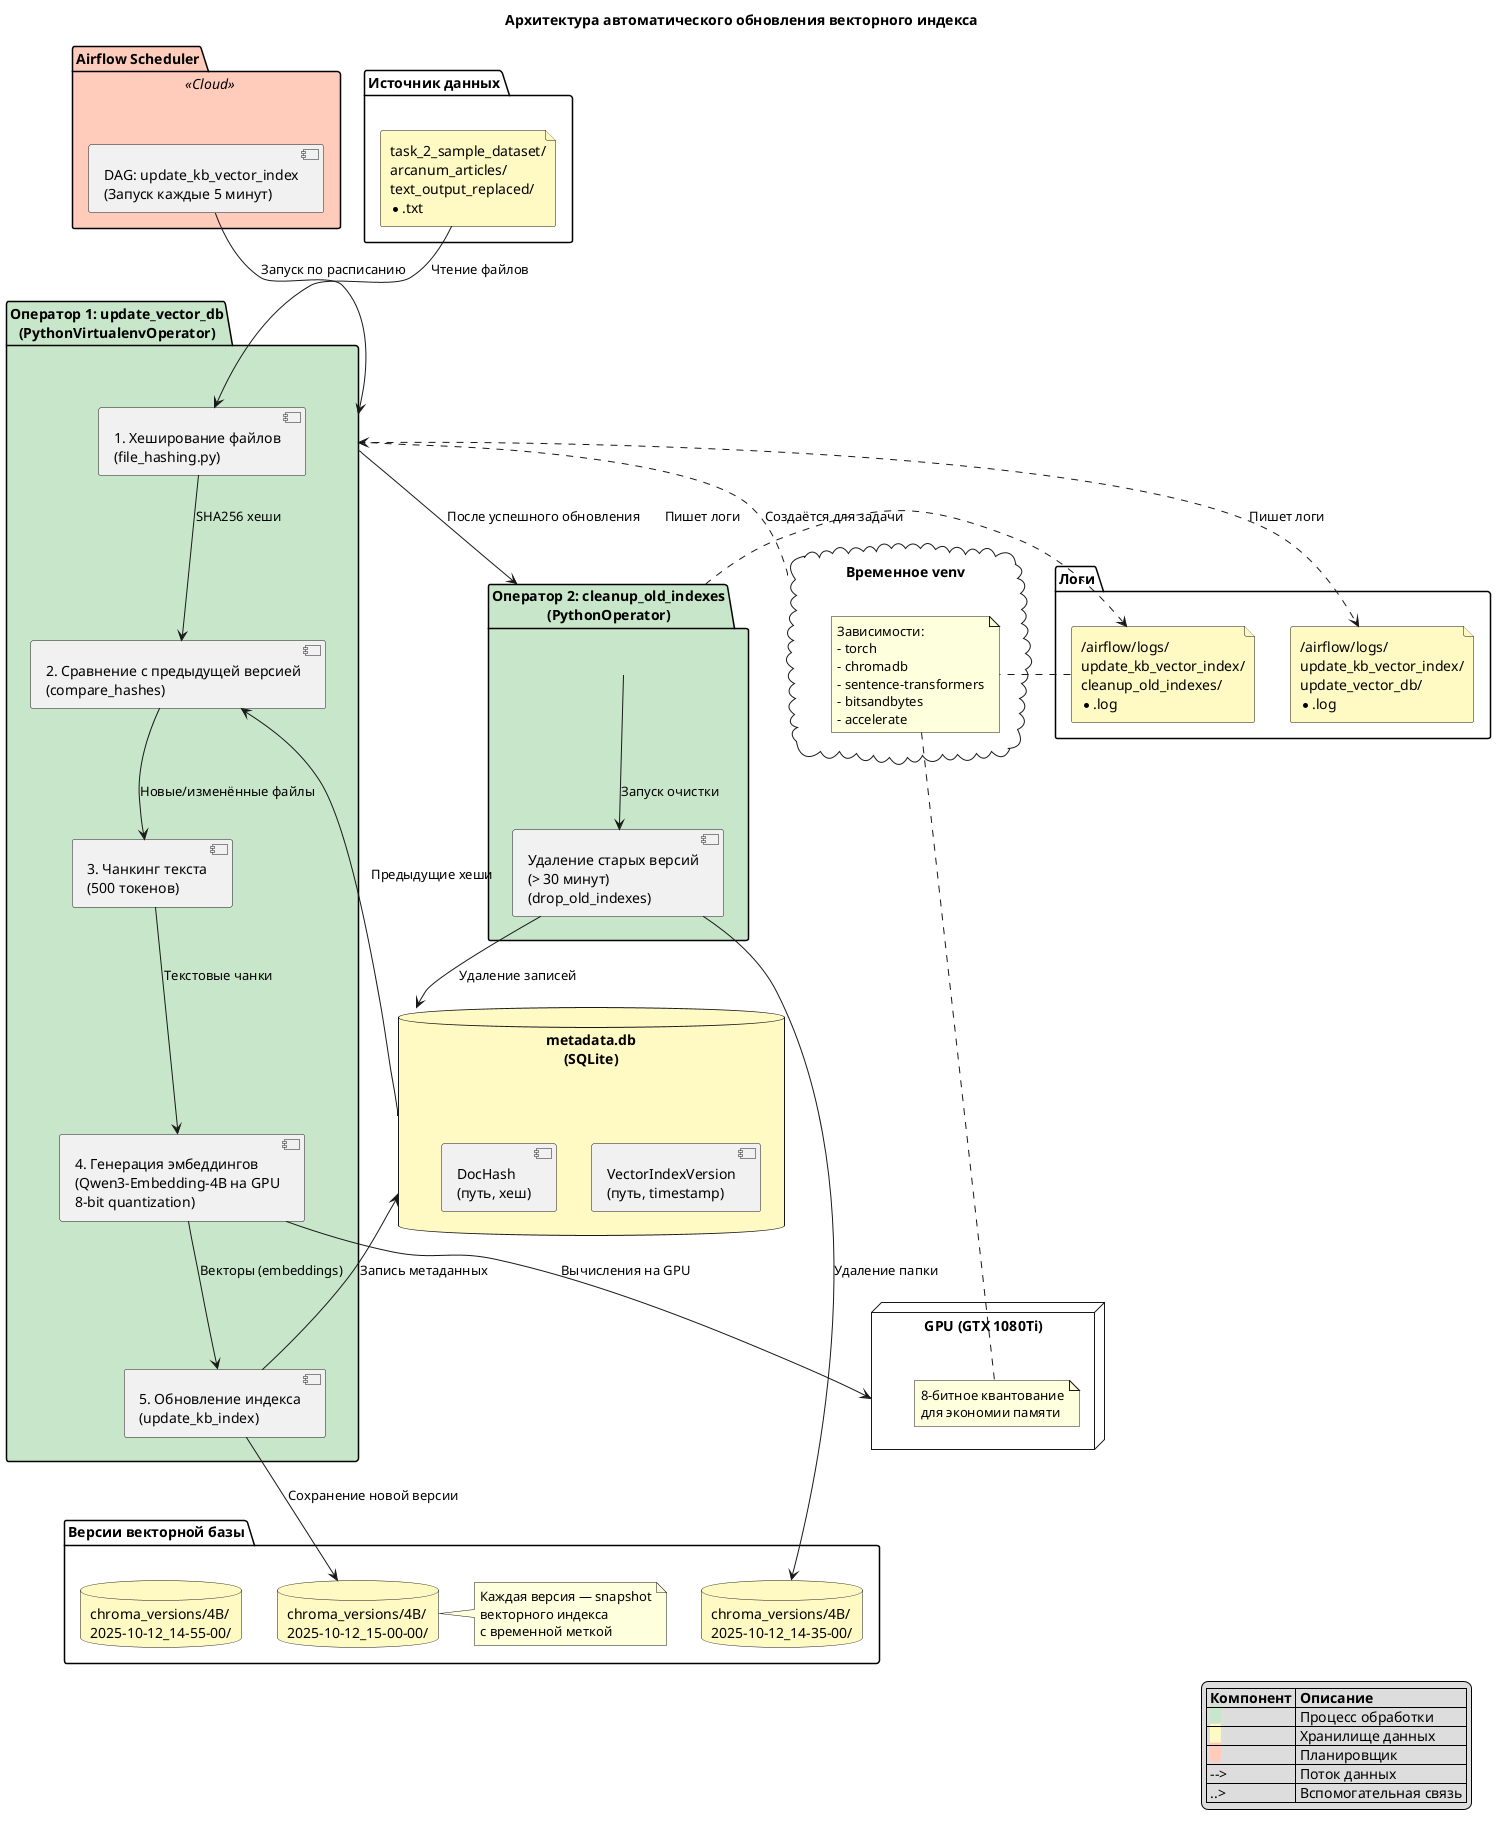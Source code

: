 @startuml Architecture Diagram - Task 6: Scheduled Vector Index Update

!define RECTANGLE_COLOR #E1F5FE
!define STORAGE_COLOR #FFF9C4
!define PROCESS_COLOR #C8E6C9
!define SCHEDULER_COLOR #FFCCBC

title Архитектура автоматического обновления векторного индекса

' Scheduler
package "Airflow Scheduler" <<Cloud>> SCHEDULER_COLOR {
    component "DAG: update_kb_vector_index\n(Запуск каждые 5 минут)" as DAG
}

' Source Data
folder "Источник данных" as SOURCE {
    file "task_2_sample_dataset/\narcanum_articles/\ntext_output_replaced/\n*.txt" as TXT_FILES STORAGE_COLOR
}

' Processing Pipeline
package "Оператор 1: update_vector_db\n(PythonVirtualenvOperator)" as OP1 PROCESS_COLOR {
    component "1. Хеширование файлов\n(file_hashing.py)" as HASH
    component "2. Сравнение с предыдущей версией\n(compare_hashes)" as COMPARE
    component "3. Чанкинг текста\n(500 токенов)" as CHUNK
    component "4. Генерация эмбеддингов\n(Qwen3-Embedding-4B на GPU\n8-bit quantization)" as EMBED
    component "5. Обновление индекса\n(update_kb_index)" as UPDATE
}

' Vector Database Versions
folder "Версии векторной базы" as CHROMA_VERSIONS {
    database "chroma_versions/4B/\n2025-10-12_14-35-00/" as CHROMA1 STORAGE_COLOR
    database "chroma_versions/4B/\n2025-10-12_14-55-00/" as CHROMA2 STORAGE_COLOR
    database "chroma_versions/4B/\n2025-10-12_15-00-00/" as CHROMA3 STORAGE_COLOR
    note right of CHROMA3
        Каждая версия — snapshot
        векторного индекса
        с временной меткой
    end note
}

' Metadata Database
database "metadata.db\n(SQLite)" as METADATA STORAGE_COLOR {
    component "VectorIndexVersion\n(путь, timestamp)" as VERSION_TABLE
    component "DocHash\n(путь, хеш)" as HASH_TABLE
}

' Cleanup Operator
package "Оператор 2: cleanup_old_indexes\n(PythonOperator)" as OP2 PROCESS_COLOR {
    component "Удаление старых версий\n(> 30 минут)\n(drop_old_indexes)" as CLEANUP
}

' Logs
folder "Логи" as LOGS {
    file "~/airflow/logs/\nupdate_kb_vector_index/\nupdate_vector_db/\n*.log" as LOG1 STORAGE_COLOR
    file "~/airflow/logs/\nupdate_kb_vector_index/\ncleanup_old_indexes/\n*.log" as LOG2 STORAGE_COLOR
}

' Virtual Environment
cloud "Временное venv" as VENV {
    note right
        Зависимости:
        - torch
        - chromadb
        - sentence-transformers
        - bitsandbytes
        - accelerate
    end note
}

' Data Flow
DAG --> OP1 : Запуск по расписанию
TXT_FILES --> HASH : Чтение файлов
HASH --> COMPARE : SHA256 хеши
METADATA --> COMPARE : Предыдущие хеши
COMPARE --> CHUNK : Новые/изменённые файлы
CHUNK --> EMBED : Текстовые чанки
EMBED --> UPDATE : Векторы (embeddings)
UPDATE --> CHROMA3 : Сохранение новой версии
UPDATE --> METADATA : Запись метаданных

OP1 --> OP2 : После успешного обновления
OP2 --> CLEANUP : Запуск очистки
CLEANUP --> CHROMA1 : Удаление папки
CLEANUP --> METADATA : Удаление записей

VENV ..> OP1 : Создаётся для задачи

OP1 ..> LOG1 : Пишет логи
OP2 ..> LOG2 : Пишет логи

' GPU
node "GPU (GTX 1080Ti)" as GPU {
    note bottom
        8-битное квантование
        для экономии памяти
    end note
}

EMBED --> GPU : Вычисления на GPU

' Legend
legend right
    |= Компонент |= Описание |
    | <back:PROCESS_COLOR>   </back> | Процесс обработки |
    | <back:STORAGE_COLOR>   </back> | Хранилище данных |
    | <back:SCHEDULER_COLOR>   </back> | Планировщик |
    | --> | Поток данных |
    | ..> | Вспомогательная связь |
endlegend

@enduml
